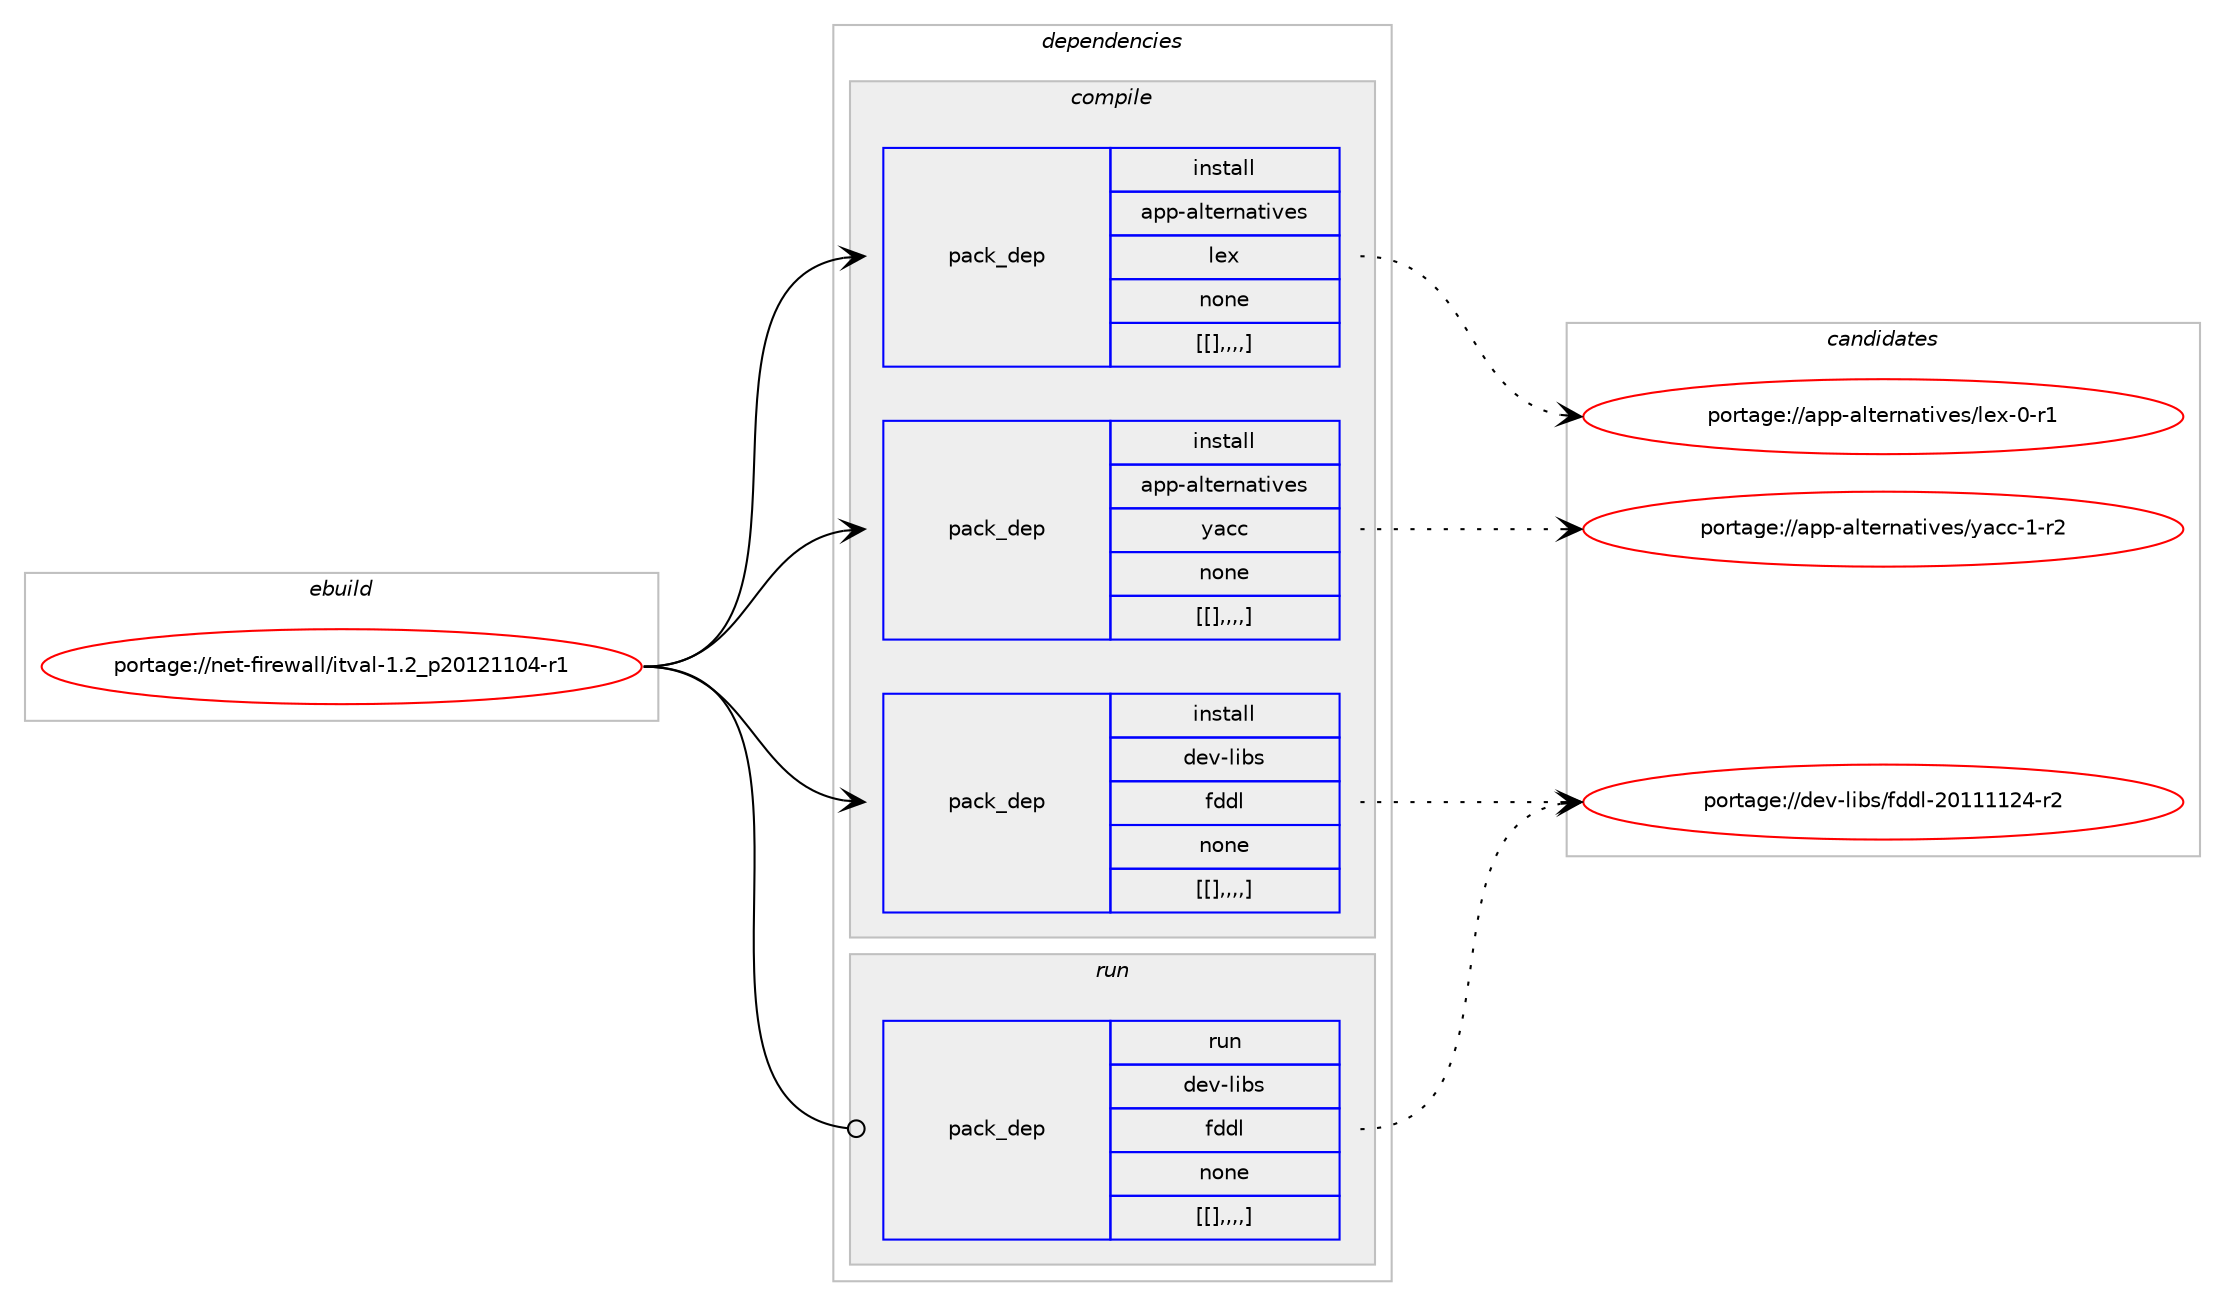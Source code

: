 digraph prolog {

# *************
# Graph options
# *************

newrank=true;
concentrate=true;
compound=true;
graph [rankdir=LR,fontname=Helvetica,fontsize=10,ranksep=1.5];#, ranksep=2.5, nodesep=0.2];
edge  [arrowhead=vee];
node  [fontname=Helvetica,fontsize=10];

# **********
# The ebuild
# **********

subgraph cluster_leftcol {
color=gray;
label=<<i>ebuild</i>>;
id [label="portage://net-firewall/itval-1.2_p20121104-r1", color=red, width=4, href="../net-firewall/itval-1.2_p20121104-r1.svg"];
}

# ****************
# The dependencies
# ****************

subgraph cluster_midcol {
color=gray;
label=<<i>dependencies</i>>;
subgraph cluster_compile {
fillcolor="#eeeeee";
style=filled;
label=<<i>compile</i>>;
subgraph pack271762 {
dependency371785 [label=<<TABLE BORDER="0" CELLBORDER="1" CELLSPACING="0" CELLPADDING="4" WIDTH="220"><TR><TD ROWSPAN="6" CELLPADDING="30">pack_dep</TD></TR><TR><TD WIDTH="110">install</TD></TR><TR><TD>app-alternatives</TD></TR><TR><TD>lex</TD></TR><TR><TD>none</TD></TR><TR><TD>[[],,,,]</TD></TR></TABLE>>, shape=none, color=blue];
}
id:e -> dependency371785:w [weight=20,style="solid",arrowhead="vee"];
subgraph pack271764 {
dependency371816 [label=<<TABLE BORDER="0" CELLBORDER="1" CELLSPACING="0" CELLPADDING="4" WIDTH="220"><TR><TD ROWSPAN="6" CELLPADDING="30">pack_dep</TD></TR><TR><TD WIDTH="110">install</TD></TR><TR><TD>app-alternatives</TD></TR><TR><TD>yacc</TD></TR><TR><TD>none</TD></TR><TR><TD>[[],,,,]</TD></TR></TABLE>>, shape=none, color=blue];
}
id:e -> dependency371816:w [weight=20,style="solid",arrowhead="vee"];
subgraph pack271790 {
dependency371828 [label=<<TABLE BORDER="0" CELLBORDER="1" CELLSPACING="0" CELLPADDING="4" WIDTH="220"><TR><TD ROWSPAN="6" CELLPADDING="30">pack_dep</TD></TR><TR><TD WIDTH="110">install</TD></TR><TR><TD>dev-libs</TD></TR><TR><TD>fddl</TD></TR><TR><TD>none</TD></TR><TR><TD>[[],,,,]</TD></TR></TABLE>>, shape=none, color=blue];
}
id:e -> dependency371828:w [weight=20,style="solid",arrowhead="vee"];
}
subgraph cluster_compileandrun {
fillcolor="#eeeeee";
style=filled;
label=<<i>compile and run</i>>;
}
subgraph cluster_run {
fillcolor="#eeeeee";
style=filled;
label=<<i>run</i>>;
subgraph pack271792 {
dependency371859 [label=<<TABLE BORDER="0" CELLBORDER="1" CELLSPACING="0" CELLPADDING="4" WIDTH="220"><TR><TD ROWSPAN="6" CELLPADDING="30">pack_dep</TD></TR><TR><TD WIDTH="110">run</TD></TR><TR><TD>dev-libs</TD></TR><TR><TD>fddl</TD></TR><TR><TD>none</TD></TR><TR><TD>[[],,,,]</TD></TR></TABLE>>, shape=none, color=blue];
}
id:e -> dependency371859:w [weight=20,style="solid",arrowhead="odot"];
}
}

# **************
# The candidates
# **************

subgraph cluster_choices {
rank=same;
color=gray;
label=<<i>candidates</i>>;

subgraph choice269745 {
color=black;
nodesep=1;
choice971121124597108116101114110971161051181011154710810112045484511449 [label="portage://app-alternatives/lex-0-r1", color=red, width=4,href="../app-alternatives/lex-0-r1.svg"];
dependency371785:e -> choice971121124597108116101114110971161051181011154710810112045484511449:w [style=dotted,weight="100"];
}
subgraph choice269749 {
color=black;
nodesep=1;
choice971121124597108116101114110971161051181011154712197999945494511450 [label="portage://app-alternatives/yacc-1-r2", color=red, width=4,href="../app-alternatives/yacc-1-r2.svg"];
dependency371816:e -> choice971121124597108116101114110971161051181011154712197999945494511450:w [style=dotted,weight="100"];
}
subgraph choice269773 {
color=black;
nodesep=1;
choice1001011184510810598115471021001001084550484949494950524511450 [label="portage://dev-libs/fddl-20111124-r2", color=red, width=4,href="../dev-libs/fddl-20111124-r2.svg"];
dependency371828:e -> choice1001011184510810598115471021001001084550484949494950524511450:w [style=dotted,weight="100"];
}
subgraph choice269778 {
color=black;
nodesep=1;
choice1001011184510810598115471021001001084550484949494950524511450 [label="portage://dev-libs/fddl-20111124-r2", color=red, width=4,href="../dev-libs/fddl-20111124-r2.svg"];
dependency371859:e -> choice1001011184510810598115471021001001084550484949494950524511450:w [style=dotted,weight="100"];
}
}

}
